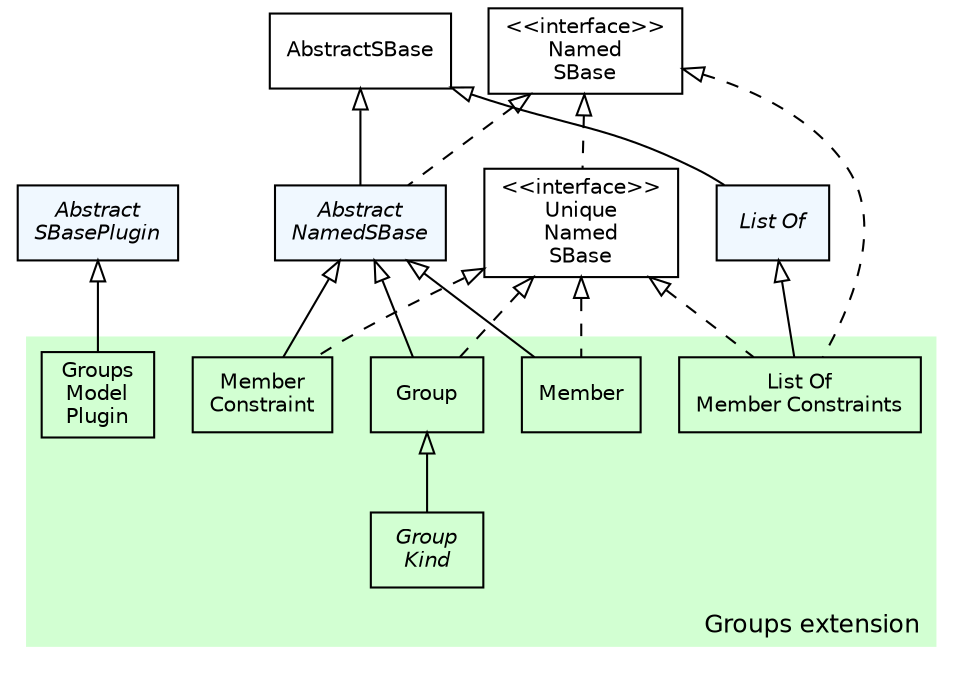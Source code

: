 #!/usr/local/bin/dot
#
# dot -Tpdf type_hierarchy.dot -otype_hierarchy.pdf && acroread type_hierarchy.pdf &
# dot -Tpng type_hierarchy.dot -otype_hierarchy.png
#
# $Id$
# $URL$
# $Rev$
/*
 * Overview of the groups extension type hierarchy
 */

strict digraph G{

	 nodesep=0.25;
	 ranksep=0.5;

	 edge [
	   fontname="Helvetica",
	   fontsize=10,
	   labelfontname="Helvetica",
	   labelfontsize=10
	 ];
	 node [
	   fontname="Helvetica",
	   fontsize=10,
	   shape=box
	 ];
	 
	 /*
   * Abstract data types
   */
  AbstractNamedSBase                       [label=<<font face="Helvetica-Oblique">Abstract<br/>NamedSBase</font>>, style="filled", fillcolor="#F0F8FF"];
  AbstractSBasePlugin                      [label=<<font face="Helvetica-Oblique">Abstract<br/>SBasePlugin</font>>, style="filled", fillcolor="#F0F8FF"];
  ListOf			                       [label=<<font face="Helvetica-Oblique">List Of</font>>, style="filled", fillcolor="#F0F8FF"];
  
  UniqueNamedSBase                         [label="<<interface>>\nUnique\nNamed\nSBase"];
  NamedSBase                         	   [label="<<interface>>\nNamed\nSBase"];
  
  /*********************
   * Inheritance graph *
   *********************/
  
  AbstractSBase              -> AbstractNamedSBase         [dir=back,arrowtail=empty];
  
   
  subgraph clusterGroups {
    fontname="Helvetica";
    fontsize=12;
    style="filled";
    fillcolor="#d2ffd2"
    color="#ffffff"
    label="Groups extension";
    labelloc=b;
    labeljust=r;

    // Interfaces

    // Enums
    GroupKind                   [label=<<font face="Helvetica-Oblique">Group<br/>Kind</font>>];
    
    // Objects
    Group                                  [label="Group"];
    GroupsModelPlugin                      [label="Groups\nModel\nPlugin"];
    MemberConstraint                       [label="Member\nConstraint"];
    Member                                 [label="Member"];
    ListOfMemberConstraints                [label="List Of\nMember Constraints"];

    Group -> GroupKind	                   [dir=back,arrowtail=empty];
   }
   
   /*********************
    * Inheritance graph *
    *********************/

   AbstractSBase       -> ListOf                  [dir=back,arrowtail=empty];   
   AbstractNamedSBase  -> Group                   [dir=back,arrowtail=empty];
   AbstractNamedSBase  -> MemberConstraint        [dir=back,arrowtail=empty];
   AbstractNamedSBase  -> Member                  [dir=back,arrowtail=empty];
   AbstractSBasePlugin -> GroupsModelPlugin       [dir=back,arrowtail=empty];
   UniqueNamedSBase    -> Group                   [dir=back,style=dashed,arrowtail=empty];
   UniqueNamedSBase    -> ListOfMemberConstraints [dir=back,style=dashed,arrowtail=empty];
   NamedSBase          -> AbstractNamedSBase      [dir=back,style=dashed,arrowtail=empty];
   NamedSBase          -> ListOfMemberConstraints [dir=back,style=dashed,arrowtail=empty];
   NamedSBase          -> UniqueNamedSBase        [dir=back,style=dashed,arrowtail=empty];
   ListOf              -> ListOfMemberConstraints [dir=back,arrowtail=empty];
   UniqueNamedSBase    -> Member                  [dir=back,style=dashed,arrowtail=empty];
   UniqueNamedSBase    -> MemberConstraint        [dir=back,style=dashed,arrowtail=empty];

}
